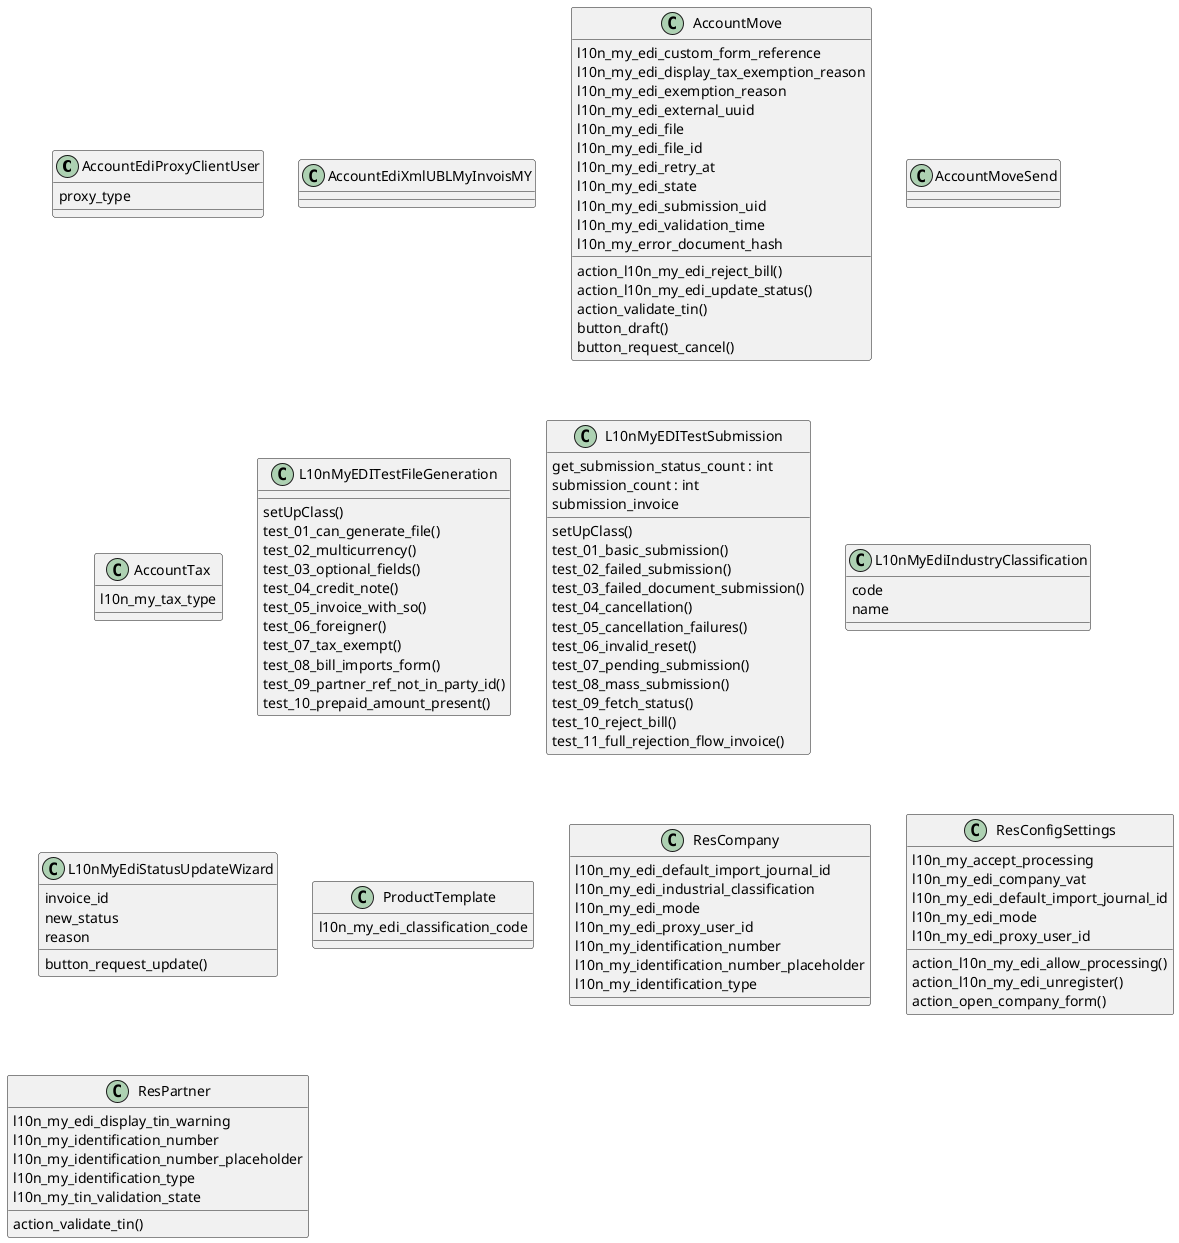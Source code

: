 @startuml classes_l10n_my_edi
set namespaceSeparator none
class "AccountEdiProxyClientUser" as odoo_src.odoo.addons.l10n_my_edi.models.account_edi_proxy_user.AccountEdiProxyClientUser {
  proxy_type
}
class "AccountEdiXmlUBLMyInvoisMY" as odoo_src.odoo.addons.l10n_my_edi.models.account_edi_xml_ubl_my.AccountEdiXmlUBLMyInvoisMY {
}
class "AccountMove" as odoo_src.odoo.addons.l10n_my_edi.models.account_move.AccountMove {
  l10n_my_edi_custom_form_reference
  l10n_my_edi_display_tax_exemption_reason
  l10n_my_edi_exemption_reason
  l10n_my_edi_external_uuid
  l10n_my_edi_file
  l10n_my_edi_file_id
  l10n_my_edi_retry_at
  l10n_my_edi_state
  l10n_my_edi_submission_uid
  l10n_my_edi_validation_time
  l10n_my_error_document_hash
  action_l10n_my_edi_reject_bill()
  action_l10n_my_edi_update_status()
  action_validate_tin()
  button_draft()
  button_request_cancel()
}
class "AccountMoveSend" as odoo_src.odoo.addons.l10n_my_edi.models.account_move_send.AccountMoveSend {
}
class "AccountTax" as odoo_src.odoo.addons.l10n_my_edi.models.account_tax.AccountTax {
  l10n_my_tax_type
}
class "L10nMyEDITestFileGeneration" as odoo_src.odoo.addons.l10n_my_edi.tests.test_file_generation.L10nMyEDITestFileGeneration {
  setUpClass()
  test_01_can_generate_file()
  test_02_multicurrency()
  test_03_optional_fields()
  test_04_credit_note()
  test_05_invoice_with_so()
  test_06_foreigner()
  test_07_tax_exempt()
  test_08_bill_imports_form()
  test_09_partner_ref_not_in_party_id()
  test_10_prepaid_amount_present()
}
class "L10nMyEDITestSubmission" as odoo_src.odoo.addons.l10n_my_edi.tests.test_submissions.L10nMyEDITestSubmission {
  get_submission_status_count : int
  submission_count : int
  submission_invoice
  setUpClass()
  test_01_basic_submission()
  test_02_failed_submission()
  test_03_failed_document_submission()
  test_04_cancellation()
  test_05_cancellation_failures()
  test_06_invalid_reset()
  test_07_pending_submission()
  test_08_mass_submission()
  test_09_fetch_status()
  test_10_reject_bill()
  test_11_full_rejection_flow_invoice()
}
class "L10nMyEdiIndustryClassification" as odoo_src.odoo.addons.l10n_my_edi.models.l10n_my_edi_industry_classification.L10nMyEdiIndustryClassification {
  code
  name
}
class "L10nMyEdiStatusUpdateWizard" as odoo_src.odoo.addons.l10n_my_edi.wizard.l10n_my_edi_status_update_wizard.L10nMyEdiStatusUpdateWizard {
  invoice_id
  new_status
  reason
  button_request_update()
}
class "ProductTemplate" as odoo_src.odoo.addons.l10n_my_edi.models.product_template.ProductTemplate {
  l10n_my_edi_classification_code
}
class "ResCompany" as odoo_src.odoo.addons.l10n_my_edi.models.res_company.ResCompany {
  l10n_my_edi_default_import_journal_id
  l10n_my_edi_industrial_classification
  l10n_my_edi_mode
  l10n_my_edi_proxy_user_id
  l10n_my_identification_number
  l10n_my_identification_number_placeholder
  l10n_my_identification_type
}
class "ResConfigSettings" as odoo_src.odoo.addons.l10n_my_edi.models.res_config_settings.ResConfigSettings {
  l10n_my_accept_processing
  l10n_my_edi_company_vat
  l10n_my_edi_default_import_journal_id
  l10n_my_edi_mode
  l10n_my_edi_proxy_user_id
  action_l10n_my_edi_allow_processing()
  action_l10n_my_edi_unregister()
  action_open_company_form()
}
class "ResPartner" as odoo_src.odoo.addons.l10n_my_edi.models.res_partner.ResPartner {
  l10n_my_edi_display_tin_warning
  l10n_my_identification_number
  l10n_my_identification_number_placeholder
  l10n_my_identification_type
  l10n_my_tin_validation_state
  action_validate_tin()
}
@enduml
